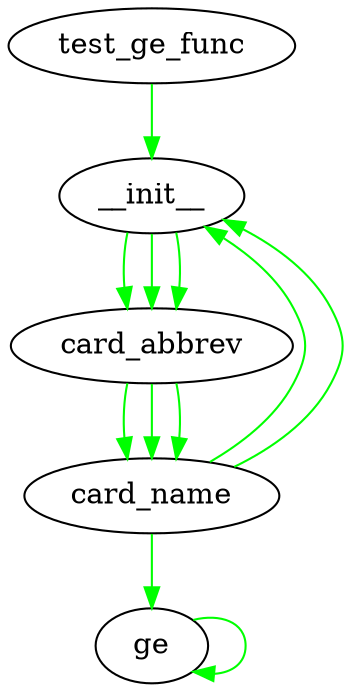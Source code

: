 digraph { 
   test_ge_func -> __init__ [color=green];
   __init__ -> card_abbrev [color=green];
   card_abbrev -> card_name [color=green];
   card_name -> __init__ [color=green];
   __init__ -> card_abbrev [color=green];
   card_abbrev -> card_name [color=green];
   card_name -> __init__ [color=green];
   __init__ -> card_abbrev [color=green];
   card_abbrev -> card_name [color=green];
   card_name -> ge [color=green];
   ge -> ge [color=green];
}